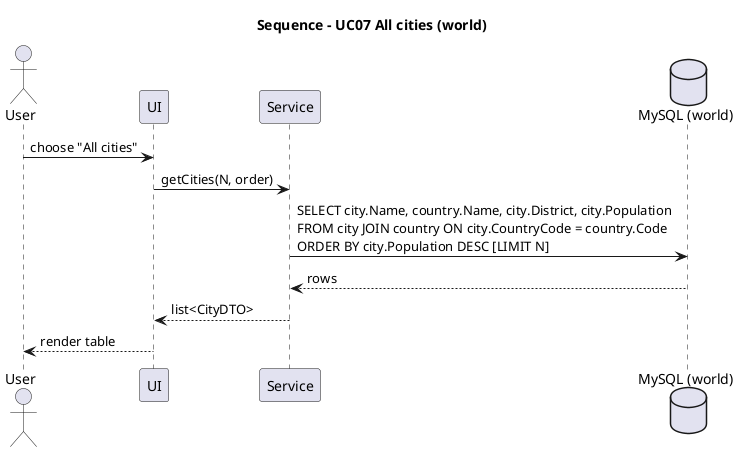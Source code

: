 @startuml
title Sequence – UC07 All cities (world)
actor User
participant UI
participant Service
database "MySQL (world)" as DB

User -> UI : choose "All cities"
UI -> Service : getCities(N, order)
Service -> DB : SELECT city.Name, country.Name, city.District, city.Population\nFROM city JOIN country ON city.CountryCode = country.Code\nORDER BY city.Population DESC [LIMIT N]
DB --> Service : rows
Service --> UI : list<CityDTO>
UI --> User : render table
@enduml
